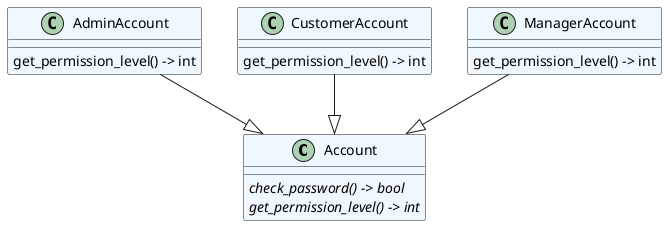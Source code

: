 @startuml classes
set namespaceSeparator none
class "Account" as authentication.accounts.Account #aliceblue {
  {abstract}check_password() -> bool
  {abstract}get_permission_level() -> int
}
class "AdminAccount" as authentication.accounts.AdminAccount #aliceblue {
  get_permission_level() -> int
}
class "CustomerAccount" as authentication.accounts.CustomerAccount #aliceblue {
  get_permission_level() -> int
}
class "ManagerAccount" as authentication.accounts.ManagerAccount #aliceblue {
  get_permission_level() -> int
}
authentication.accounts.AdminAccount --|> authentication.accounts.Account
authentication.accounts.CustomerAccount --|> authentication.accounts.Account
authentication.accounts.ManagerAccount --|> authentication.accounts.Account
@enduml
